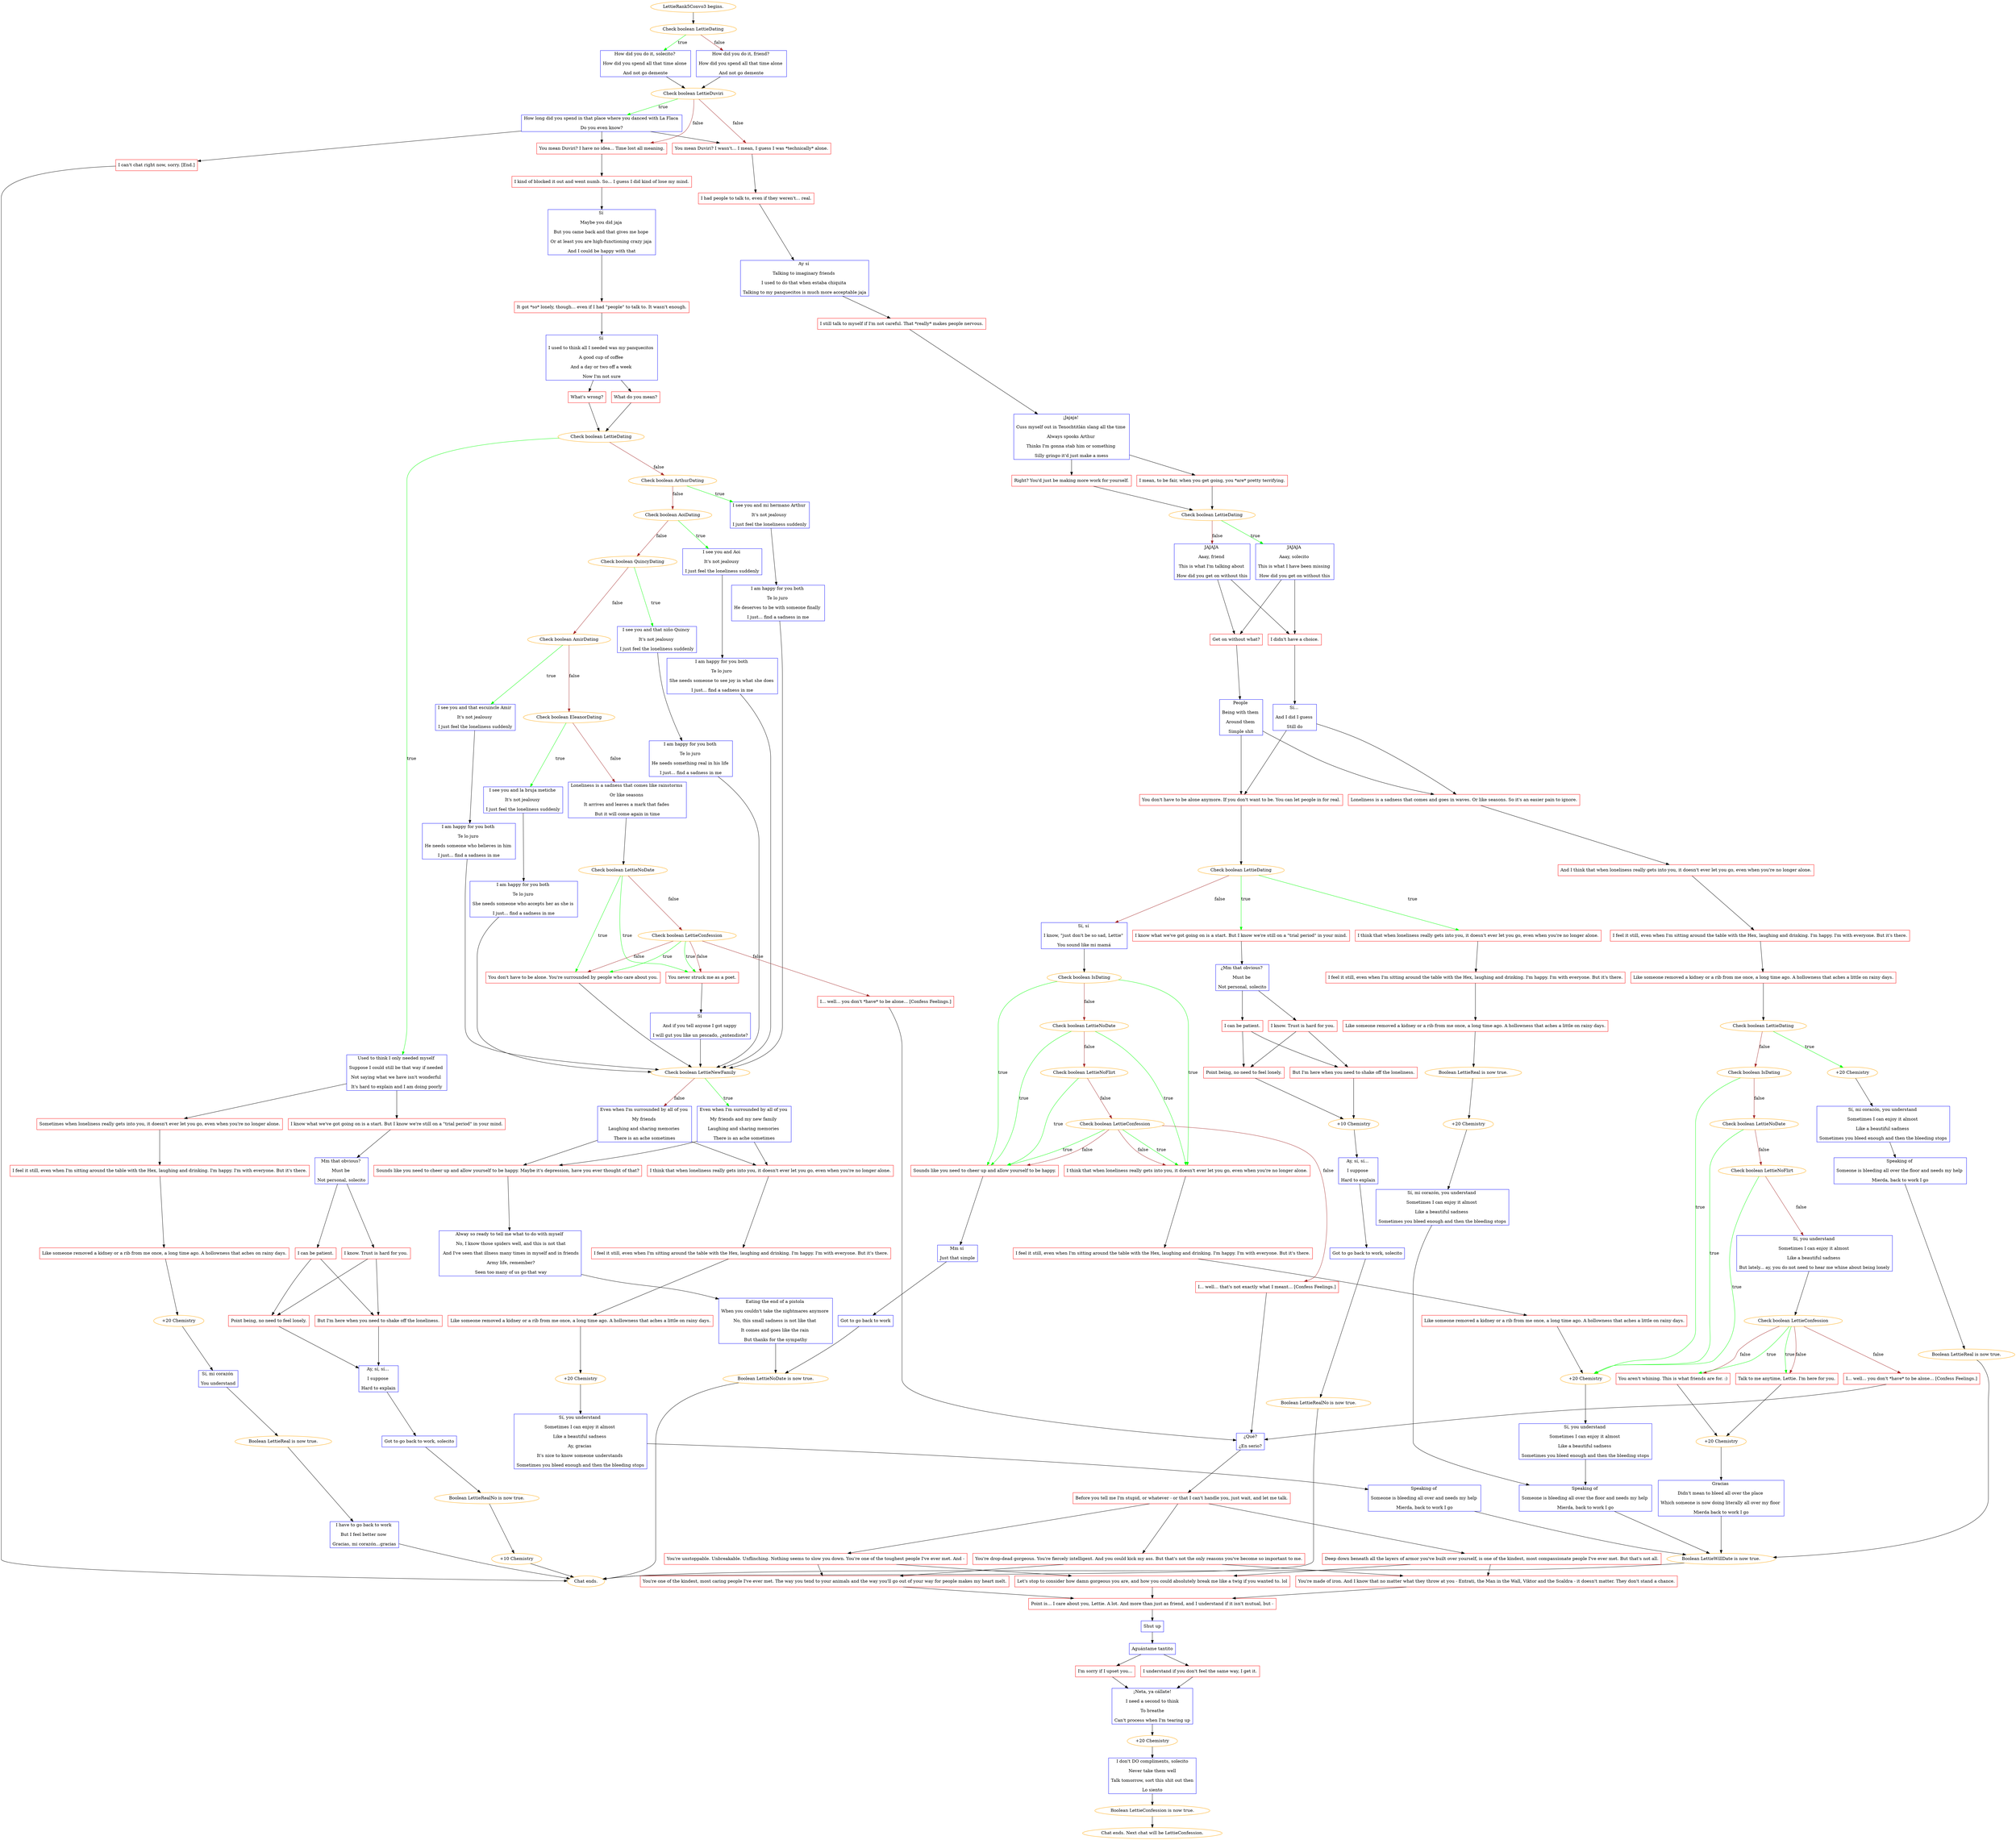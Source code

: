 digraph {
	"LettieRank5Convo3 begins." [color=orange];
		"LettieRank5Convo3 begins." -> 2015;
	2015 [label="Check boolean LettieDating",color=orange];
		2015 -> 2016 [label=true,color=green];
		2015 -> 2017 [label=false,color=brown];
	2016 [label="How did you do it, solecito? 
How did you spend all that time alone 
And not go demente",shape=box,color=blue];
		2016 -> 2018;
	2017 [label="How did you do it, friend? 
How did you spend all that time alone 
And not go demente",shape=box,color=blue];
		2017 -> 2018;
	2018 [label="Check boolean LettieDuviri",color=orange];
		2018 -> 2019 [label=true,color=green];
		2018 -> 2020 [label=false,color=brown];
		2018 -> 2021 [label=false,color=brown];
	2019 [label="How long did you spend in that place where you danced with La Flaca 
Do you even know?",shape=box,color=blue];
		2019 -> 2020;
		2019 -> 2021;
		2019 -> j3099037282;
	2020 [label="You mean Duviri? I have no idea... Time lost all meaning.",shape=box,color=red];
		2020 -> 2024;
	2021 [label="You mean Duviri? I wasn't... I mean, I guess I was *technically* alone.",shape=box,color=red];
		2021 -> 2025;
	j3099037282 [label="I can't chat right now, sorry. [End.]",shape=box,color=red];
		j3099037282 -> "Chat ends.";
	2024 [label="I kind of blocked it out and went numb. So... I guess I did kind of lose my mind.",shape=box,color=red];
		2024 -> 2027;
	2025 [label="I had people to talk to, even if they weren't... real.",shape=box,color=red];
		2025 -> 2026;
	"Chat ends." [color=orange];
	2027 [label="Sí 
Maybe you did jaja 
But you came back and that gives me hope 
Or at least you are high-functioning crazy jaja 
And I could be happy with that",shape=box,color=blue];
		2027 -> 2028;
	2026 [label="Ay sí 
Talking to imaginary friends 
I used to do that when estaba chiquita 
Talking to my panquecitos is much more acceptable jaja",shape=box,color=blue];
		2026 -> 2030;
	2028 [label="It got *so* lonely, though... even if I had \"people\" to talk to. It wasn't enough.",shape=box,color=red];
		2028 -> 2029;
	2030 [label="I still talk to myself if I'm not careful. That *really* makes people nervous.",shape=box,color=red];
		2030 -> 2031;
	2029 [label="Sí 
I used to think all I needed was my panquecitos 
A good cup of coffee 
And a day or two off a week 
Now I'm not sure",shape=box,color=blue];
		2029 -> 2032;
		2029 -> 2033;
	2031 [label="¡Jajaja! 
Cuss myself out in Tenochtitlán slang all the time 
Always spooks Arthur 
Thinks I'm gonna stab him or something 
Silly gringo it'd just make a mess",shape=box,color=blue];
		2031 -> 2070;
		2031 -> 2071;
	2032 [label="What do you mean?",shape=box,color=red];
		2032 -> 2034;
	2033 [label="What's wrong?",shape=box,color=red];
		2033 -> 2034;
	2070 [label="I mean, to be fair, when you get going, you *are* pretty terrifying.",shape=box,color=red];
		2070 -> 2072;
	2071 [label="Right? You'd just be making more work for yourself.",shape=box,color=red];
		2071 -> 2072;
	2034 [label="Check boolean LettieDating",color=orange];
		2034 -> 2040 [label=true,color=green];
		2034 -> 2035 [label=false,color=brown];
	2072 [label="Check boolean LettieDating",color=orange];
		2072 -> 2073 [label=true,color=green];
		2072 -> 2074 [label=false,color=brown];
	2040 [label="Used to think I only needed myself 
Suppose I could still be that way if needed 
Not saying what we have isn't wonderful 
It's hard to explain and I am doing poorly",shape=box,color=blue];
		2040 -> 2051;
		2040 -> j19909616;
	2035 [label="Check boolean ArthurDating",color=orange];
		2035 -> 2041 [label=true,color=green];
		2035 -> 2036 [label=false,color=brown];
	2073 [label="JAJAJA 
Aaay, solecito 
This is what I have been missing 
How did you get on without this",shape=box,color=blue];
		2073 -> 2075;
		2073 -> 2076;
	2074 [label="JAJAJA 
Aaay, friend 
This is what I'm talking about 
How did you get on without this",shape=box,color=blue];
		2074 -> 2075;
		2074 -> 2076;
	2051 [label="I know what we've got going on is a start. But I know we're still on a \"trial period\" in your mind.",shape=box,color=red];
		2051 -> 2053;
	j19909616 [label="Sometimes when loneliness really gets into you, it doesn't ever let you go, even when you're no longer alone.",shape=box,color=red];
		j19909616 -> j1217615432;
	2041 [label="I see you and mi hermano Arthur 
It's not jealousy 
I just feel the loneliness suddenly",shape=box,color=blue];
		2041 -> 2046;
	2036 [label="Check boolean AoiDating",color=orange];
		2036 -> 2042 [label=true,color=green];
		2036 -> 2037 [label=false,color=brown];
	2075 [label="Get on without what?",shape=box,color=red];
		2075 -> 2077;
	2076 [label="I didn't have a choice.",shape=box,color=red];
		2076 -> 2078;
	2053 [label="Mm that obvious? 
Must be 
Not personal, solecito",shape=box,color=blue];
		2053 -> 2057;
		2053 -> 2058;
	j1217615432 [label="I feel it still, even when I'm sitting around the table with the Hex, laughing and drinking. I'm happy. I'm with everyone. But it's there.",shape=box,color=red];
		j1217615432 -> j1099323576;
	2046 [label="I am happy for you both 
Te lo juro 
He deserves to be with someone finally 
I just... find a sadness in me",shape=box,color=blue];
		2046 -> 2085;
	2042 [label="I see you and Aoi 
It's not jealousy 
I just feel the loneliness suddenly",shape=box,color=blue];
		2042 -> 2047;
	2037 [label="Check boolean QuincyDating",color=orange];
		2037 -> 2043 [label=true,color=green];
		2037 -> 2038 [label=false,color=brown];
	2077 [label="People 
Being with them 
Around them 
Simple shit",shape=box,color=blue];
		2077 -> 2102;
		2077 -> 2103;
	2078 [label="Sí... 
And I did I guess 
Still do",shape=box,color=blue];
		2078 -> 2102;
		2078 -> 2103;
	2057 [label="I know. Trust is hard for you.",shape=box,color=red];
		2057 -> j31971523;
		2057 -> j500535186;
	2058 [label="I can be patient.",shape=box,color=red];
		2058 -> j31971523;
		2058 -> j500535186;
	j1099323576 [label="Like someone removed a kidney or a rib from me once, a long time ago. A hollowness that aches on rainy days.",shape=box,color=red];
		j1099323576 -> j2503747027;
	2085 [label="Check boolean LettieNewFamily",color=orange];
		2085 -> 2087 [label=true,color=green];
		2085 -> 2088 [label=false,color=brown];
	2047 [label="I am happy for you both 
Te lo juro 
She needs someone to see joy in what she does 
I just... find a sadness in me",shape=box,color=blue];
		2047 -> 2085;
	2043 [label="I see you and that niño Quincy 
It's not jealousy 
I just feel the loneliness suddenly",shape=box,color=blue];
		2043 -> 2048;
	2038 [label="Check boolean AmirDating",color=orange];
		2038 -> 2044 [label=true,color=green];
		2038 -> 2039 [label=false,color=brown];
	2102 [label="Loneliness is a sadness that comes and goes in waves. Or like seasons. So it's an easier pain to ignore.",shape=box,color=red];
		2102 -> 2104;
	2103 [label="You don't have to be alone anymore. If you don't want to be. You can let people in for real.",shape=box,color=red];
		2103 -> 2131;
	j31971523 [label="But I'm here when you need to shake off the loneliness.",shape=box,color=red];
		j31971523 -> j1823980135;
	j500535186 [label="Point being, no need to feel lonely.",shape=box,color=red];
		j500535186 -> j1823980135;
	j2503747027 [label="+20 Chemistry",color=orange];
		j2503747027 -> j1634703327;
	2087 [label="Even when I'm surrounded by all of you 
My friends and my new family 
Laughing and sharing memories 
There is an ache sometimes",shape=box,color=blue];
		2087 -> j3987541502;
		2087 -> j2607514056;
	2088 [label="Even when I'm surrounded by all of you 
My friends 
Laughing and sharing memories 
There is an ache sometimes",shape=box,color=blue];
		2088 -> j3987541502;
		2088 -> j2607514056;
	2048 [label="I am happy for you both 
Te lo juro 
He needs something real in his life 
I just... find a sadness in me",shape=box,color=blue];
		2048 -> 2085;
	2044 [label="I see you and that escuincle Amir 
It's not jealousy 
I just feel the loneliness suddenly",shape=box,color=blue];
		2044 -> 2049;
	2039 [label="Check boolean EleanorDating",color=orange];
		2039 -> 2045 [label=true,color=green];
		2039 -> 2079 [label=false,color=brown];
	2104 [label="And I think that when loneliness really gets into you, it doesn't ever let you go, even when you're no longer alone.",shape=box,color=red];
		2104 -> 2105;
	2131 [label="Check boolean LettieDating",color=orange];
		2131 -> 2132 [label=true,color=green];
		2131 -> j290304474 [label=true,color=green];
		2131 -> 2134 [label=false,color=brown];
	j1823980135 [label="Ay, sí, sí... 
I suppose 
Hard to explain",shape=box,color=blue];
		j1823980135 -> j2631822648;
	j1634703327 [label="Sí, mi corazón 
You understand",shape=box,color=blue];
		j1634703327 -> j408541504;
	j3987541502 [label="I think that when loneliness really gets into you, it doesn't ever let you go, even when you're no longer alone.",shape=box,color=red];
		j3987541502 -> j1983167273;
	j2607514056 [label="Sounds like you need to cheer up and allow yourself to be happy. Maybe it's depression, have you ever thought of that?",shape=box,color=red];
		j2607514056 -> j2682408422;
	2049 [label="I am happy for you both 
Te lo juro 
He needs someone who believes in him 
I just... find a sadness in me",shape=box,color=blue];
		2049 -> 2085;
	2045 [label="I see you and la bruja metiche 
It's not jealousy 
I just feel the loneliness suddenly",shape=box,color=blue];
		2045 -> 2050;
	2079 [label="Loneliness is a sadness that comes like rainstorms 
Or like seasons 
It arrives and leaves a mark that fades 
But it will come again in time",shape=box,color=blue];
		2079 -> 2080;
	2105 [label="I feel it still, even when I'm sitting around the table with the Hex, laughing and drinking. I'm happy. I'm with everyone. But it's there.",shape=box,color=red];
		2105 -> 2106;
	2132 [label="I know what we've got going on is a start. But I know we're still on a \"trial period\" in your mind.",shape=box,color=red];
		2132 -> 2135;
	j290304474 [label="I think that when loneliness really gets into you, it doesn't ever let you go, even when you're no longer alone.",shape=box,color=red];
		j290304474 -> j4285905857;
	2134 [label="Sí, sí 
I know, \"just don't be so sad, Lettie\" 
You sound like mi mamá",shape=box,color=blue];
		2134 -> 2153;
	j2631822648 [label="Got to go back to work, solecito",shape=box,color=blue];
		j2631822648 -> j387594728;
	j408541504 [label="Boolean LettieReal is now true.",color=orange];
		j408541504 -> j1060841592;
	j1983167273 [label="I feel it still, even when I'm sitting around the table with the Hex, laughing and drinking. I'm happy. I'm with everyone. But it's there.",shape=box,color=red];
		j1983167273 -> j125724177;
	j2682408422 [label="Alway so ready to tell me what to do with myself 
 No, I know those spiders well, and this is not that
 And I've seen that illness many times in myself and in friends
 Army life, remember?
 Seen too many of us go that way",shape=box,color=blue];
		j2682408422 -> j1673516063;
	2050 [label="I am happy for you both 
Te lo juro 
She needs someone who accepts her as she is 
I just... find a sadness in me",shape=box,color=blue];
		2050 -> 2085;
	2080 [label="Check boolean LettieNoDate",color=orange];
		2080 -> 2082 [label=true,color=green];
		2080 -> 2083 [label=true,color=green];
		2080 -> 2081 [label=false,color=brown];
	2106 [label="Like someone removed a kidney or a rib from me once, a long time ago. A hollowness that aches a little on rainy days.",shape=box,color=red];
		2106 -> 2107;
	2135 [label="¿Mm that obvious? 
Must be 
Not personal, solecito",shape=box,color=blue];
		2135 -> 2139;
		2135 -> 2138;
	j4285905857 [label="I feel it still, even when I'm sitting around the table with the Hex, laughing and drinking. I'm happy. I'm with everyone. But it's there.",shape=box,color=red];
		j4285905857 -> j207133696;
	2153 [label="Check boolean IsDating",color=orange];
		2153 -> j837529801 [label=true,color=green];
		2153 -> j2390771543 [label=true,color=green];
		2153 -> 2154 [label=false,color=brown];
	j387594728 [label="Boolean LettieRealNo is now true.",color=orange];
		j387594728 -> j1470630329;
	j1060841592 [label="I have to go back to work 
But I feel better now 
Gracias, mi corazón...gracias",shape=box,color=blue];
		j1060841592 -> "Chat ends.";
	j125724177 [label="Like someone removed a kidney or a rib from me once, a long time ago. A hollowness that aches a little on rainy days.",shape=box,color=red];
		j125724177 -> j3785592928;
	j1673516063 [label="Eating the end of a pistola 
When you couldn't take the nightmares anymore 
No, this small sadness is not like that 
It comes and goes like the rain 
But thanks for the sympathy",shape=box,color=blue];
		j1673516063 -> j3065772033;
	2082 [label="You don't have to be alone. You're surrounded by people who care about you.",shape=box,color=red];
		2082 -> 2085;
	2083 [label="You never struck me as a poet.",shape=box,color=red];
		2083 -> 2086;
	2081 [label="Check boolean LettieConfession",color=orange];
		2081 -> 2082 [label=true,color=green];
		2081 -> 2083 [label=true,color=green];
		2081 -> 2082 [label=false,color=brown];
		2081 -> 2083 [label=false,color=brown];
		2081 -> 2084 [label=false,color=brown];
	2107 [label="Check boolean LettieDating",color=orange];
		2107 -> j3241622085 [label=true,color=green];
		2107 -> 2109 [label=false,color=brown];
	2139 [label="I know. Trust is hard for you.",shape=box,color=red];
		2139 -> j61645092;
		2139 -> j3994077799;
	2138 [label="I can be patient.",shape=box,color=red];
		2138 -> j61645092;
		2138 -> j3994077799;
	j207133696 [label="Like someone removed a kidney or a rib from me once, a long time ago. A hollowness that aches a little on rainy days.",shape=box,color=red];
		j207133696 -> j1461814737;
	j837529801 [label="Sounds like you need to cheer up and allow yourself to be happy.",shape=box,color=red];
		j837529801 -> j4040594230;
	j2390771543 [label="I think that when loneliness really gets into you, it doesn't ever let you go, even when you're no longer alone.",shape=box,color=red];
		j2390771543 -> j395281724;
	2154 [label="Check boolean LettieNoDate",color=orange];
		2154 -> j837529801 [label=true,color=green];
		2154 -> j2390771543 [label=true,color=green];
		2154 -> 2155 [label=false,color=brown];
	j1470630329 [label="+10 Chemistry",color=orange];
		j1470630329 -> "Chat ends.";
	j3785592928 [label="+20 Chemistry",color=orange];
		j3785592928 -> j2451068531;
	j3065772033 [label="Boolean LettieNoDate is now true.",color=orange];
		j3065772033 -> "Chat ends.";
	2086 [label="Sí 
And if you tell anyone I got sappy 
I will gut you like un pescado, ¿entendiste?",shape=box,color=blue];
		2086 -> 2085;
	2084 [label="I... well... you don't *have* to be alone... [Confess Feelings.]",shape=box,color=red];
		2084 -> 2188;
	j3241622085 [label="+20 Chemistry",color=orange];
		j3241622085 -> j642647110;
	2109 [label="Check boolean IsDating",color=orange];
		2109 -> j537500863 [label=true,color=green];
		2109 -> 2110 [label=false,color=brown];
	j61645092 [label="But I'm here when you need to shake off the loneliness.",shape=box,color=red];
		j61645092 -> j1971086650;
	j3994077799 [label="Point being, no need to feel lonely.",shape=box,color=red];
		j3994077799 -> j1971086650;
	j1461814737 [label="Boolean LettieReal is now true.",color=orange];
		j1461814737 -> j2624567456;
	j4040594230 [label="Mm sí 
Just that simple",shape=box,color=blue];
		j4040594230 -> j3433535663;
	j395281724 [label="I feel it still, even when I'm sitting around the table with the Hex, laughing and drinking. I'm happy. I'm with everyone. But it's there.",shape=box,color=red];
		j395281724 -> j1772734842;
	2155 [label="Check boolean LettieNoFlirt",color=orange];
		2155 -> j837529801 [label=true,color=green];
		2155 -> 2156 [label=false,color=brown];
	j2451068531 [label="Sí, you understand 
Sometimes I can enjoy it almost 
Like a beautiful sadness 
Ay, gracias 
It's nice to know someone understands 
Sometimes you bleed enough and then the bleeding stops",shape=box,color=blue];
		j2451068531 -> j4043557330;
	2188 [label="¿Qué?
¿En serio?",shape=box,color=blue];
		2188 -> 2187;
	j642647110 [label="Sí, mi corazón, you understand 
Sometimes I can enjoy it almost 
Like a beautiful sadness 
Sometimes you bleed enough and then the bleeding stops",shape=box,color=blue];
		j642647110 -> j1782442163;
	j537500863 [label="+20 Chemistry",color=orange];
		j537500863 -> j2913205826;
	2110 [label="Check boolean LettieNoDate",color=orange];
		2110 -> j537500863 [label=true,color=green];
		2110 -> 2111 [label=false,color=brown];
	j1971086650 [label="+10 Chemistry",color=orange];
		j1971086650 -> j3407184561;
	j2624567456 [label="+20 Chemistry",color=orange];
		j2624567456 -> j1994871036;
	j3433535663 [label="Got to go back to work",shape=box,color=blue];
		j3433535663 -> j3065772033;
	j1772734842 [label="Like someone removed a kidney or a rib from me once, a long time ago. A hollowness that aches a little on rainy days.",shape=box,color=red];
		j1772734842 -> j537500863;
	2156 [label="Check boolean LettieConfession",color=orange];
		2156 -> j837529801 [label=true,color=green];
		2156 -> j2390771543 [label=true,color=green];
		2156 -> j837529801 [label=false,color=brown];
		2156 -> j2390771543 [label=false,color=brown];
		2156 -> 2159 [label=false,color=brown];
	j4043557330 [label="Speaking of 
Someone is bleeding all over and needs my help 
Mierda, back to work I go",shape=box,color=blue];
		j4043557330 -> j843193783;
	2187 [label="Before you tell me I'm stupid, or whatever - or that I can't handle you, just wait, and let me talk.",shape=box,color=red];
		2187 -> 2171;
		2187 -> 2172;
		2187 -> 2173;
	j1782442163 [label="Speaking of 
Someone is bleeding all over the floor and needs my help 
Mierda, back to work I go",shape=box,color=blue];
		j1782442163 -> j2612655015;
	j2913205826 [label="Sí, you understand 
Sometimes I can enjoy it almost 
Like a beautiful sadness 
Sometimes you bleed enough and then the bleeding stops",shape=box,color=blue];
		j2913205826 -> j1351737434;
	2111 [label="Check boolean LettieNoFlirt",color=orange];
		2111 -> j537500863 [label=true,color=green];
		2111 -> 2119 [label=false,color=brown];
	j3407184561 [label="Ay, sí, sí... 
I suppose 
Hard to explain",shape=box,color=blue];
		j3407184561 -> j1251132672;
	j1994871036 [label="Sí, mi corazón, you understand 
Sometimes I can enjoy it almost 
Like a beautiful sadness 
Sometimes you bleed enough and then the bleeding stops",shape=box,color=blue];
		j1994871036 -> j1351737434;
	2159 [label="I... well... that's not exactly what I meant... [Confess Feelings.]",shape=box,color=red];
		2159 -> 2188;
	j843193783 [label="Boolean LettieWillDate is now true.",color=orange];
		j843193783 -> "Chat ends.";
	2171 [label="You're drop-dead gorgeous. You're fiercely intelligent. And you could kick my ass. But that's not the only reasons you've become so important to me.",shape=box,color=red];
		2171 -> 2182;
		2171 -> 2186;
	2172 [label="Deep down beneath all the layers of armor you've built over yourself, is one of the kindest, most compassionate people I've ever met. But that's not all.",shape=box,color=red];
		2172 -> 2183;
		2172 -> 2186;
	2173 [label="You're unstoppable. Unbreakable. Unflinching. Nothing seems to slow you down. You're one of the toughest people I've ever met. And -",shape=box,color=red];
		2173 -> 2183;
		2173 -> 2182;
	j2612655015 [label="Boolean LettieReal is now true.",color=orange];
		j2612655015 -> j843193783;
	j1351737434 [label="Speaking of 
Someone is bleeding all over the floor and needs my help 
Mierda, back to work I go",shape=box,color=blue];
		j1351737434 -> j843193783;
	2119 [label="Sí, you understand 
Sometimes I can enjoy it almost 
Like a beautiful sadness 
But lately... ay, you do not need to hear me whine about being lonely",shape=box,color=blue];
		2119 -> 2120;
	j1251132672 [label="Got to go back to work, solecito",shape=box,color=blue];
		j1251132672 -> j602183822;
	2182 [label="You're one of the kindest, most caring people I've ever met. The way you tend to your animals and the way you'll go out of your way for people makes my heart melt.",shape=box,color=red];
		2182 -> 2185;
	2186 [label="You're made of iron. And I know that no matter what they throw at you - Entrati, the Man in the Wall, Viktor and the Scaldra - it doesn't matter. They don't stand a chance.",shape=box,color=red];
		2186 -> 2185;
	2183 [label="Let's stop to consider how damn gorgeous you are, and how you could absolutely break me like a twig if you wanted to. lol",shape=box,color=red];
		2183 -> 2185;
	2120 [label="Check boolean LettieConfession",color=orange];
		2120 -> j1299699909 [label=true,color=green];
		2120 -> j550281891 [label=true,color=green];
		2120 -> j1299699909 [label=false,color=brown];
		2120 -> j550281891 [label=false,color=brown];
		2120 -> 2122 [label=false,color=brown];
	j602183822 [label="Boolean LettieRealNo is now true.",color=orange];
		j602183822 -> "Chat ends.";
	2185 [label="Point is... I care about you, Lettie. A lot. And more than just as friend, and I understand if it isn't mutual, but -",shape=box,color=red];
		2185 -> 2184;
	j1299699909 [label="Talk to me anytime, Lettie. I'm here for you.",shape=box,color=red];
		j1299699909 -> j2500055724;
	j550281891 [label="You aren't whining. This is what friends are for. :)",shape=box,color=red];
		j550281891 -> j2500055724;
	2122 [label="I... well... you don't *have* to be alone... [Confess Feelings.]",shape=box,color=red];
		2122 -> 2188;
	2184 [label="Shut up",shape=box,color=blue];
		2184 -> 2181;
	j2500055724 [label="+20 Chemistry",color=orange];
		j2500055724 -> j379043771;
	2181 [label="Aguántame tantito",shape=box,color=blue];
		2181 -> j2821336148;
		2181 -> j3050904040;
	j379043771 [label="Gracias 
Didn't mean to bleed all over the place 
Which someone is now doing literally all over my floor 
Mierda back to work I go",shape=box,color=blue];
		j379043771 -> j843193783;
	j2821336148 [label="I'm sorry if I upset you...",shape=box,color=red];
		j2821336148 -> j4041218528;
	j3050904040 [label="I understand if you don't feel the same way, I get it.",shape=box,color=red];
		j3050904040 -> j4041218528;
	j4041218528 [label="¡Neta, ya cállate!
I need a second to think
To breathe
Can't process when I'm tearing up",shape=box,color=blue];
		j4041218528 -> j605149310;
	j605149310 [label="+20 Chemistry",color=orange];
		j605149310 -> j3770839125;
	j3770839125 [label="I don't DO compliments, solecito
Never take them well
Talk tomorrow, sort this shit out then
Lo siento",shape=box,color=blue];
		j3770839125 -> j621831274;
	j621831274 [label="Boolean LettieConfession is now true.",color=orange];
		j621831274 -> "Chat ends. Next chat will be LettieConfession.";
	"Chat ends. Next chat will be LettieConfession." [color=orange];
}